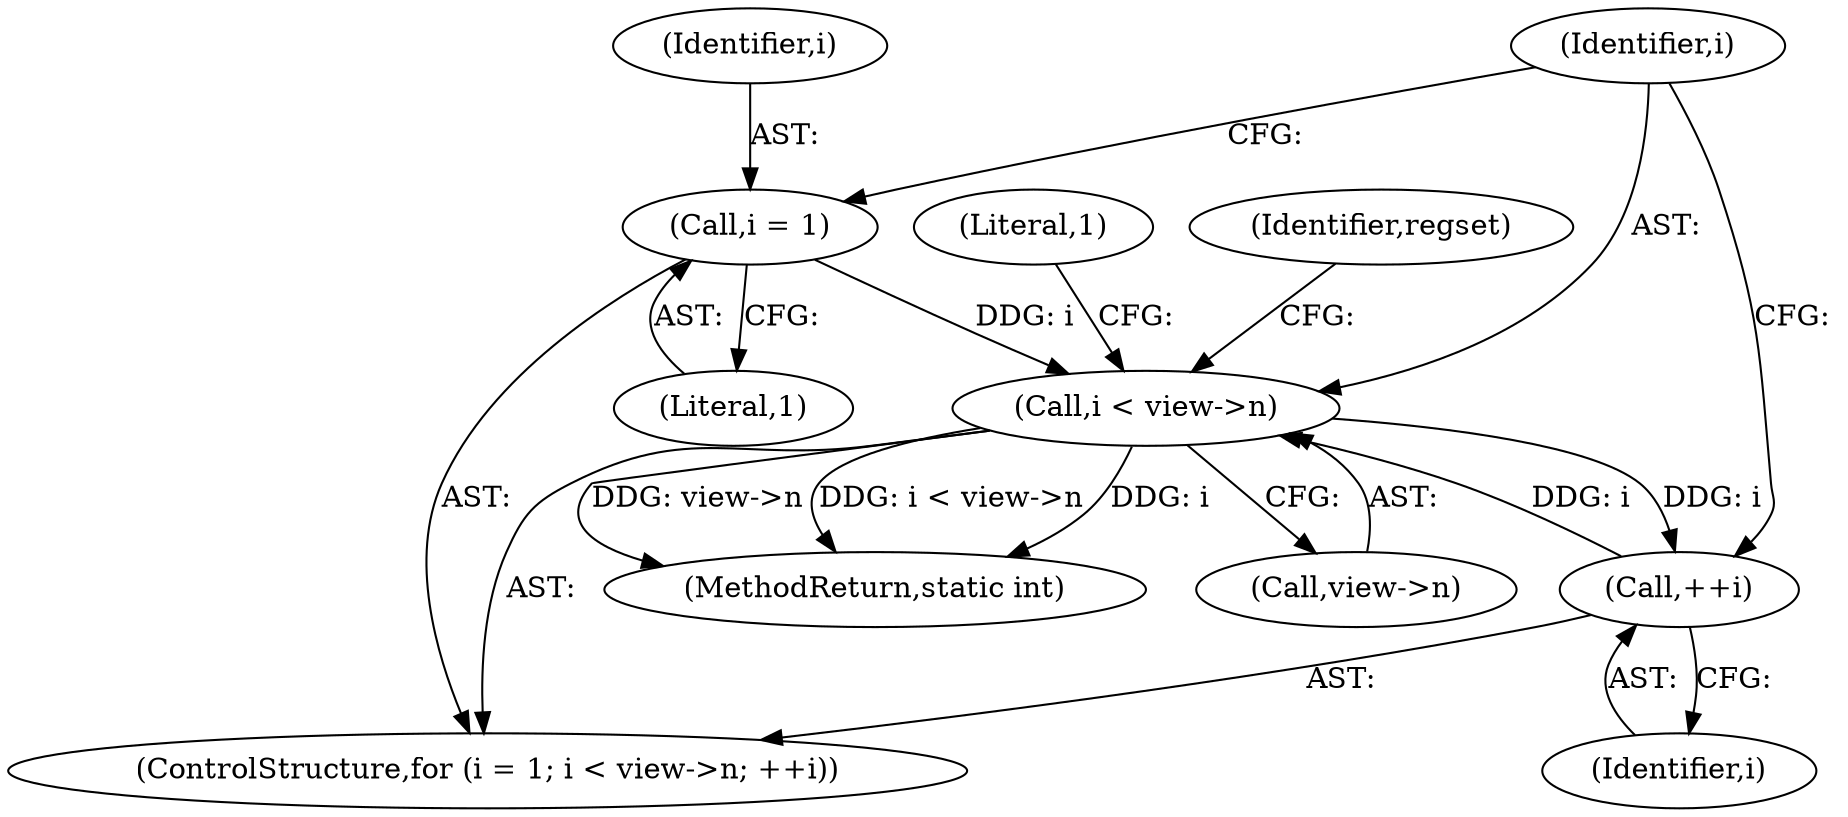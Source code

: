 digraph "0_linux_c8e252586f8d5de906385d8cf6385fee289a825e@pointer" {
"1000185" [label="(Call,i < view->n)"];
"1000190" [label="(Call,++i)"];
"1000185" [label="(Call,i < view->n)"];
"1000182" [label="(Call,i = 1)"];
"1000318" [label="(Literal,1)"];
"1000182" [label="(Call,i = 1)"];
"1000191" [label="(Identifier,i)"];
"1000319" [label="(MethodReturn,static int)"];
"1000184" [label="(Literal,1)"];
"1000195" [label="(Identifier,regset)"];
"1000185" [label="(Call,i < view->n)"];
"1000187" [label="(Call,view->n)"];
"1000190" [label="(Call,++i)"];
"1000181" [label="(ControlStructure,for (i = 1; i < view->n; ++i))"];
"1000183" [label="(Identifier,i)"];
"1000186" [label="(Identifier,i)"];
"1000185" -> "1000181"  [label="AST: "];
"1000185" -> "1000187"  [label="CFG: "];
"1000186" -> "1000185"  [label="AST: "];
"1000187" -> "1000185"  [label="AST: "];
"1000195" -> "1000185"  [label="CFG: "];
"1000318" -> "1000185"  [label="CFG: "];
"1000185" -> "1000319"  [label="DDG: i < view->n"];
"1000185" -> "1000319"  [label="DDG: i"];
"1000185" -> "1000319"  [label="DDG: view->n"];
"1000190" -> "1000185"  [label="DDG: i"];
"1000182" -> "1000185"  [label="DDG: i"];
"1000185" -> "1000190"  [label="DDG: i"];
"1000190" -> "1000181"  [label="AST: "];
"1000190" -> "1000191"  [label="CFG: "];
"1000191" -> "1000190"  [label="AST: "];
"1000186" -> "1000190"  [label="CFG: "];
"1000182" -> "1000181"  [label="AST: "];
"1000182" -> "1000184"  [label="CFG: "];
"1000183" -> "1000182"  [label="AST: "];
"1000184" -> "1000182"  [label="AST: "];
"1000186" -> "1000182"  [label="CFG: "];
}
